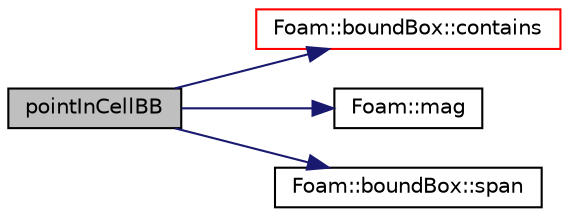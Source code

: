 digraph "pointInCellBB"
{
  bgcolor="transparent";
  edge [fontname="Helvetica",fontsize="10",labelfontname="Helvetica",labelfontsize="10"];
  node [fontname="Helvetica",fontsize="10",shape=record];
  rankdir="LR";
  Node1 [label="pointInCellBB",height=0.2,width=0.4,color="black", fillcolor="grey75", style="filled", fontcolor="black"];
  Node1 -> Node2 [color="midnightblue",fontsize="10",style="solid",fontname="Helvetica"];
  Node2 [label="Foam::boundBox::contains",height=0.2,width=0.4,color="red",URL="$a00154.html#a3ade3d3c4b703792b75da180a445de7a",tooltip="Contains point? (inside or on edge) "];
  Node1 -> Node3 [color="midnightblue",fontsize="10",style="solid",fontname="Helvetica"];
  Node3 [label="Foam::mag",height=0.2,width=0.4,color="black",URL="$a10758.html#a929da2a3fdcf3dacbbe0487d3a330dae"];
  Node1 -> Node4 [color="midnightblue",fontsize="10",style="solid",fontname="Helvetica"];
  Node4 [label="Foam::boundBox::span",height=0.2,width=0.4,color="black",URL="$a00154.html#a2d9f25638302501b870cd5be87974010",tooltip="The bounding box span (from minimum to maximum) "];
}
